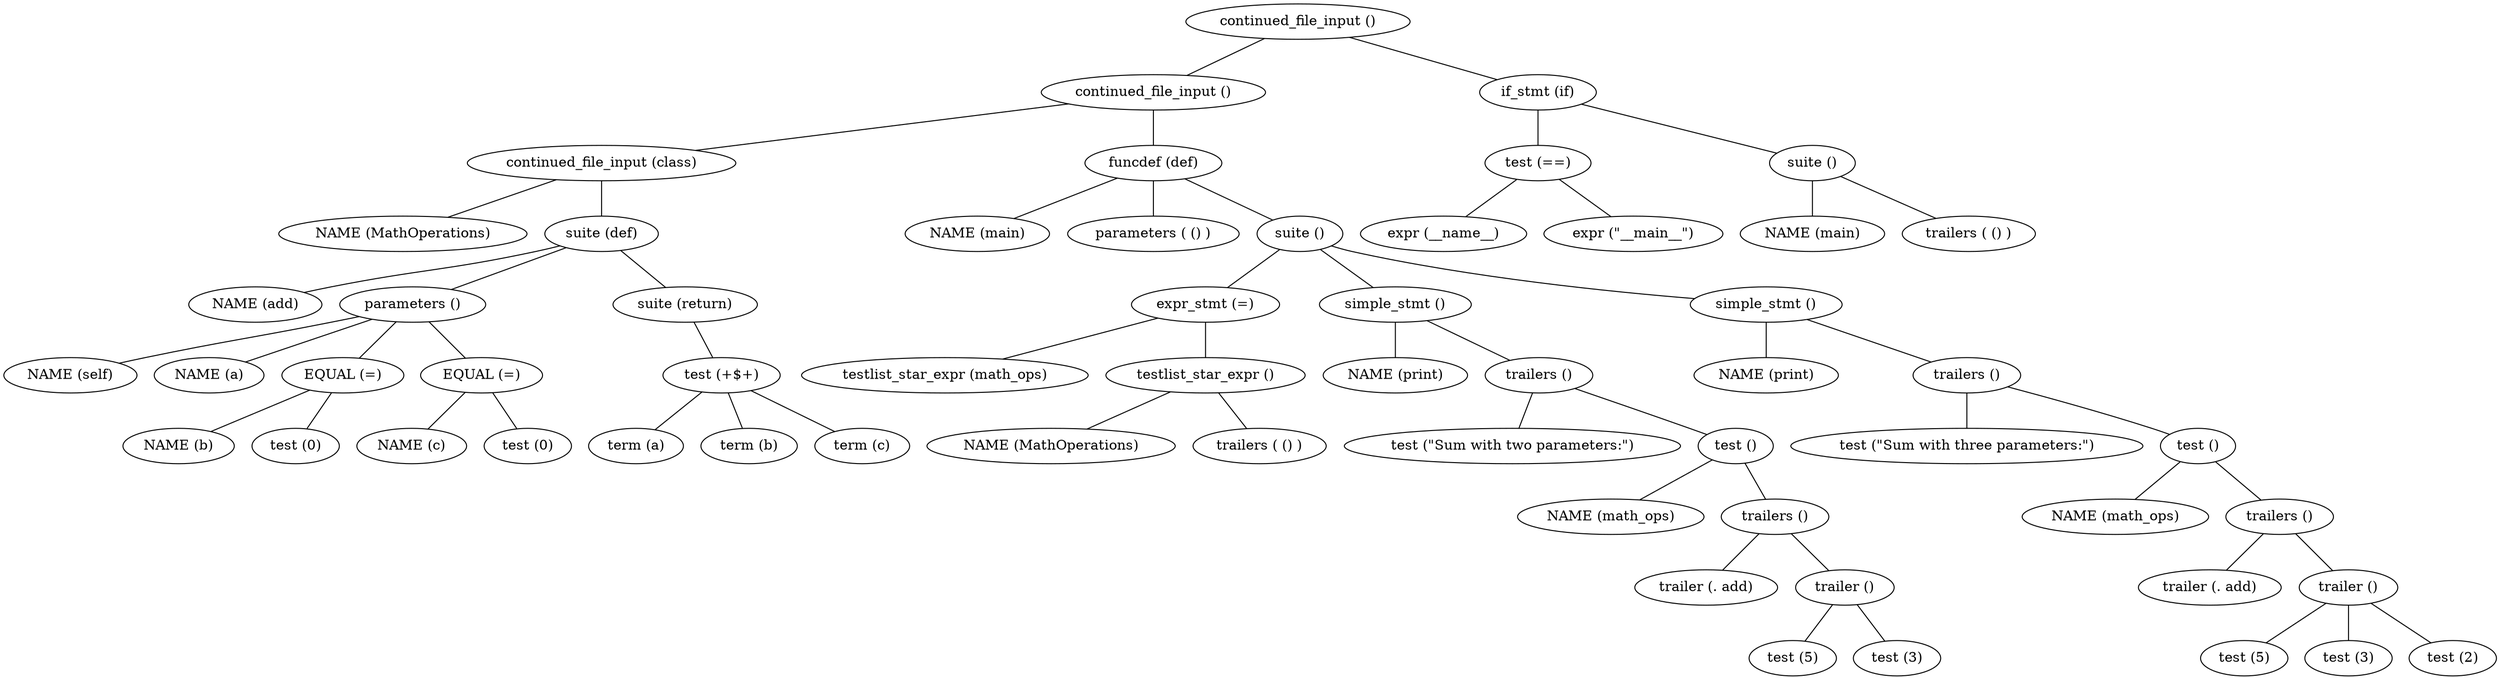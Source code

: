Graph {
node1 [label="continued_file_input ()"];
node2 [label="continued_file_input ()"];
node3 [label="continued_file_input (class)"];
node4 [label="NAME (MathOperations)"];
node5 [label="suite (def)"];
node6 [label="NAME (add)"];
node7 [label="parameters ()"];
node8 [label="NAME (self)"];
node9 [label="NAME (a)"];
node10 [label="EQUAL (=)"];
node11 [label="NAME (b)"];
node12 [label="test (0)"];
node13 [label="EQUAL (=)"];
node14 [label="NAME (c)"];
node15 [label="test (0)"];
node16 [label="suite (return)"];
node17 [label="test (+$+)"];
node18 [label="term (a)"];
node19 [label="term (b)"];
node20 [label="term (c)"];
node21 [label="funcdef (def)"];
node22 [label="NAME (main)"];
node23 [label="parameters ( () )"];
node24 [label="suite ()"];
node25 [label="expr_stmt (=)"];
node26 [label="testlist_star_expr (math_ops)"];
node27 [label="testlist_star_expr ()"];
node28 [label="NAME (MathOperations)"];
node29 [label="trailers ( () )"];
node30 [label="simple_stmt ()"];
node31 [label="NAME (print)"];
node32 [label="trailers ()"];
node33 [label="test (&quot;Sum with two parameters:&quot;)"];
node34 [label="test ()"];
node35 [label="NAME (math_ops)"];
node36 [label="trailers ()"];
node37 [label="trailer (. add)"];
node38 [label="trailer ()"];
node39 [label="test (5)"];
node40 [label="test (3)"];
node41 [label="simple_stmt ()"];
node42 [label="NAME (print)"];
node43 [label="trailers ()"];
node44 [label="test (&quot;Sum with three parameters:&quot;)"];
node45 [label="test ()"];
node46 [label="NAME (math_ops)"];
node47 [label="trailers ()"];
node48 [label="trailer (. add)"];
node49 [label="trailer ()"];
node50 [label="test (5)"];
node51 [label="test (3)"];
node52 [label="test (2)"];
node53 [label="if_stmt (if)"];
node54 [label="test (==)"];
node55 [label="expr (__name__)"];
node56 [label="expr (&quot;__main__&quot;)"];
node57 [label="suite ()"];
node58 [label="NAME (main)"];
node59 [label="trailers ( () )"];

node1 -- node2;
node2 -- node3;
node3 -- node4;
node3 -- node5;
node5 -- node6;
node5 -- node7;
node7 -- node8;
node7 -- node9;
node7 -- node10;
node10 -- node11;
node10 -- node12;
node7 -- node13;
node13 -- node14;
node13 -- node15;
node5 -- node16;
node16 -- node17;
node17 -- node18;
node17 -- node19;
node17 -- node20;
node2 -- node21;
node21 -- node22;
node21 -- node23;
node21 -- node24;
node24 -- node25;
node25 -- node26;
node25 -- node27;
node27 -- node28;
node27 -- node29;
node24 -- node30;
node30 -- node31;
node30 -- node32;
node32 -- node33;
node32 -- node34;
node34 -- node35;
node34 -- node36;
node36 -- node37;
node36 -- node38;
node38 -- node39;
node38 -- node40;
node24 -- node41;
node41 -- node42;
node41 -- node43;
node43 -- node44;
node43 -- node45;
node45 -- node46;
node45 -- node47;
node47 -- node48;
node47 -- node49;
node49 -- node50;
node49 -- node51;
node49 -- node52;
node1 -- node53;
node53 -- node54;
node54 -- node55;
node54 -- node56;
node53 -- node57;
node57 -- node58;
node57 -- node59;

}
